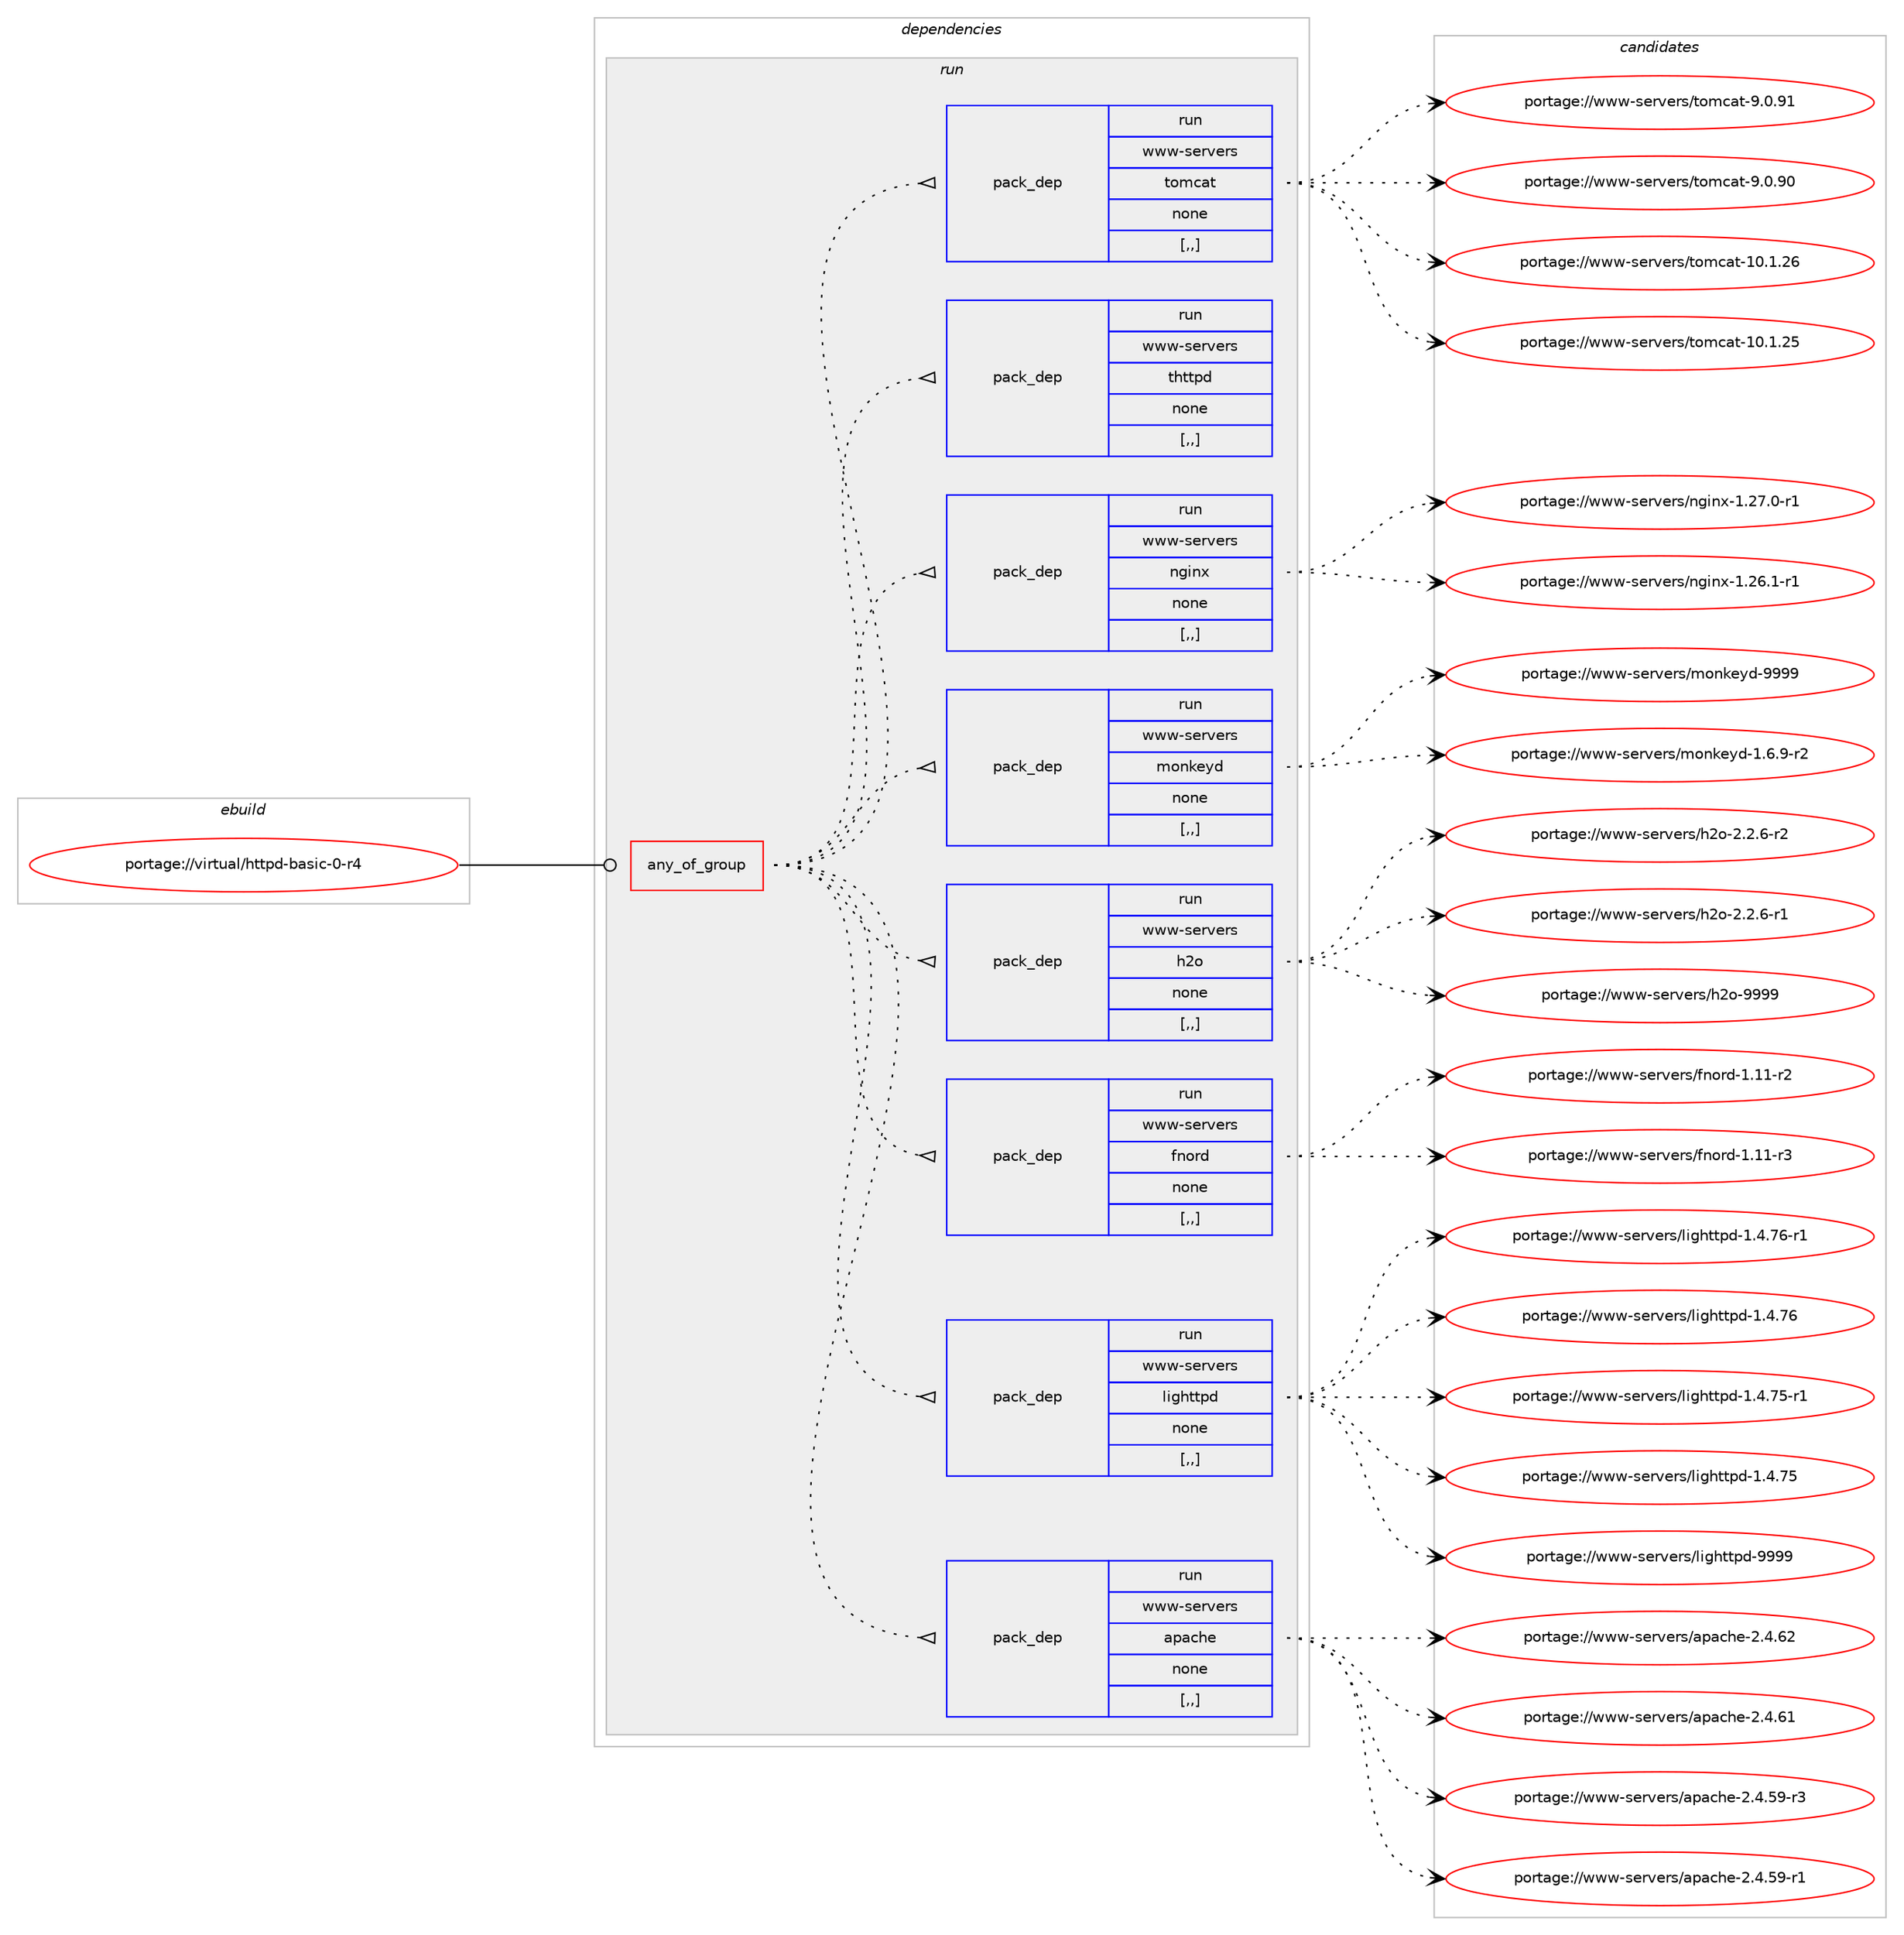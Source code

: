 digraph prolog {

# *************
# Graph options
# *************

newrank=true;
concentrate=true;
compound=true;
graph [rankdir=LR,fontname=Helvetica,fontsize=10,ranksep=1.5];#, ranksep=2.5, nodesep=0.2];
edge  [arrowhead=vee];
node  [fontname=Helvetica,fontsize=10];

# **********
# The ebuild
# **********

subgraph cluster_leftcol {
color=gray;
label=<<i>ebuild</i>>;
id [label="portage://virtual/httpd-basic-0-r4", color=red, width=4, href="../virtual/httpd-basic-0-r4.svg"];
}

# ****************
# The dependencies
# ****************

subgraph cluster_midcol {
color=gray;
label=<<i>dependencies</i>>;
subgraph cluster_compile {
fillcolor="#eeeeee";
style=filled;
label=<<i>compile</i>>;
}
subgraph cluster_compileandrun {
fillcolor="#eeeeee";
style=filled;
label=<<i>compile and run</i>>;
}
subgraph cluster_run {
fillcolor="#eeeeee";
style=filled;
label=<<i>run</i>>;
subgraph any2829 {
dependency444230 [label=<<TABLE BORDER="0" CELLBORDER="1" CELLSPACING="0" CELLPADDING="4"><TR><TD CELLPADDING="10">any_of_group</TD></TR></TABLE>>, shape=none, color=red];subgraph pack322542 {
dependency444231 [label=<<TABLE BORDER="0" CELLBORDER="1" CELLSPACING="0" CELLPADDING="4" WIDTH="220"><TR><TD ROWSPAN="6" CELLPADDING="30">pack_dep</TD></TR><TR><TD WIDTH="110">run</TD></TR><TR><TD>www-servers</TD></TR><TR><TD>apache</TD></TR><TR><TD>none</TD></TR><TR><TD>[,,]</TD></TR></TABLE>>, shape=none, color=blue];
}
dependency444230:e -> dependency444231:w [weight=20,style="dotted",arrowhead="oinv"];
subgraph pack322543 {
dependency444232 [label=<<TABLE BORDER="0" CELLBORDER="1" CELLSPACING="0" CELLPADDING="4" WIDTH="220"><TR><TD ROWSPAN="6" CELLPADDING="30">pack_dep</TD></TR><TR><TD WIDTH="110">run</TD></TR><TR><TD>www-servers</TD></TR><TR><TD>lighttpd</TD></TR><TR><TD>none</TD></TR><TR><TD>[,,]</TD></TR></TABLE>>, shape=none, color=blue];
}
dependency444230:e -> dependency444232:w [weight=20,style="dotted",arrowhead="oinv"];
subgraph pack322544 {
dependency444233 [label=<<TABLE BORDER="0" CELLBORDER="1" CELLSPACING="0" CELLPADDING="4" WIDTH="220"><TR><TD ROWSPAN="6" CELLPADDING="30">pack_dep</TD></TR><TR><TD WIDTH="110">run</TD></TR><TR><TD>www-servers</TD></TR><TR><TD>fnord</TD></TR><TR><TD>none</TD></TR><TR><TD>[,,]</TD></TR></TABLE>>, shape=none, color=blue];
}
dependency444230:e -> dependency444233:w [weight=20,style="dotted",arrowhead="oinv"];
subgraph pack322545 {
dependency444234 [label=<<TABLE BORDER="0" CELLBORDER="1" CELLSPACING="0" CELLPADDING="4" WIDTH="220"><TR><TD ROWSPAN="6" CELLPADDING="30">pack_dep</TD></TR><TR><TD WIDTH="110">run</TD></TR><TR><TD>www-servers</TD></TR><TR><TD>h2o</TD></TR><TR><TD>none</TD></TR><TR><TD>[,,]</TD></TR></TABLE>>, shape=none, color=blue];
}
dependency444230:e -> dependency444234:w [weight=20,style="dotted",arrowhead="oinv"];
subgraph pack322546 {
dependency444235 [label=<<TABLE BORDER="0" CELLBORDER="1" CELLSPACING="0" CELLPADDING="4" WIDTH="220"><TR><TD ROWSPAN="6" CELLPADDING="30">pack_dep</TD></TR><TR><TD WIDTH="110">run</TD></TR><TR><TD>www-servers</TD></TR><TR><TD>monkeyd</TD></TR><TR><TD>none</TD></TR><TR><TD>[,,]</TD></TR></TABLE>>, shape=none, color=blue];
}
dependency444230:e -> dependency444235:w [weight=20,style="dotted",arrowhead="oinv"];
subgraph pack322547 {
dependency444236 [label=<<TABLE BORDER="0" CELLBORDER="1" CELLSPACING="0" CELLPADDING="4" WIDTH="220"><TR><TD ROWSPAN="6" CELLPADDING="30">pack_dep</TD></TR><TR><TD WIDTH="110">run</TD></TR><TR><TD>www-servers</TD></TR><TR><TD>nginx</TD></TR><TR><TD>none</TD></TR><TR><TD>[,,]</TD></TR></TABLE>>, shape=none, color=blue];
}
dependency444230:e -> dependency444236:w [weight=20,style="dotted",arrowhead="oinv"];
subgraph pack322548 {
dependency444237 [label=<<TABLE BORDER="0" CELLBORDER="1" CELLSPACING="0" CELLPADDING="4" WIDTH="220"><TR><TD ROWSPAN="6" CELLPADDING="30">pack_dep</TD></TR><TR><TD WIDTH="110">run</TD></TR><TR><TD>www-servers</TD></TR><TR><TD>thttpd</TD></TR><TR><TD>none</TD></TR><TR><TD>[,,]</TD></TR></TABLE>>, shape=none, color=blue];
}
dependency444230:e -> dependency444237:w [weight=20,style="dotted",arrowhead="oinv"];
subgraph pack322549 {
dependency444238 [label=<<TABLE BORDER="0" CELLBORDER="1" CELLSPACING="0" CELLPADDING="4" WIDTH="220"><TR><TD ROWSPAN="6" CELLPADDING="30">pack_dep</TD></TR><TR><TD WIDTH="110">run</TD></TR><TR><TD>www-servers</TD></TR><TR><TD>tomcat</TD></TR><TR><TD>none</TD></TR><TR><TD>[,,]</TD></TR></TABLE>>, shape=none, color=blue];
}
dependency444230:e -> dependency444238:w [weight=20,style="dotted",arrowhead="oinv"];
}
id:e -> dependency444230:w [weight=20,style="solid",arrowhead="odot"];
}
}

# **************
# The candidates
# **************

subgraph cluster_choices {
rank=same;
color=gray;
label=<<i>candidates</i>>;

subgraph choice322542 {
color=black;
nodesep=1;
choice119119119451151011141181011141154797112979910410145504652465450 [label="portage://www-servers/apache-2.4.62", color=red, width=4,href="../www-servers/apache-2.4.62.svg"];
choice119119119451151011141181011141154797112979910410145504652465449 [label="portage://www-servers/apache-2.4.61", color=red, width=4,href="../www-servers/apache-2.4.61.svg"];
choice1191191194511510111411810111411547971129799104101455046524653574511451 [label="portage://www-servers/apache-2.4.59-r3", color=red, width=4,href="../www-servers/apache-2.4.59-r3.svg"];
choice1191191194511510111411810111411547971129799104101455046524653574511449 [label="portage://www-servers/apache-2.4.59-r1", color=red, width=4,href="../www-servers/apache-2.4.59-r1.svg"];
dependency444231:e -> choice119119119451151011141181011141154797112979910410145504652465450:w [style=dotted,weight="100"];
dependency444231:e -> choice119119119451151011141181011141154797112979910410145504652465449:w [style=dotted,weight="100"];
dependency444231:e -> choice1191191194511510111411810111411547971129799104101455046524653574511451:w [style=dotted,weight="100"];
dependency444231:e -> choice1191191194511510111411810111411547971129799104101455046524653574511449:w [style=dotted,weight="100"];
}
subgraph choice322543 {
color=black;
nodesep=1;
choice11911911945115101114118101114115471081051031041161161121004557575757 [label="portage://www-servers/lighttpd-9999", color=red, width=4,href="../www-servers/lighttpd-9999.svg"];
choice1191191194511510111411810111411547108105103104116116112100454946524655544511449 [label="portage://www-servers/lighttpd-1.4.76-r1", color=red, width=4,href="../www-servers/lighttpd-1.4.76-r1.svg"];
choice119119119451151011141181011141154710810510310411611611210045494652465554 [label="portage://www-servers/lighttpd-1.4.76", color=red, width=4,href="../www-servers/lighttpd-1.4.76.svg"];
choice1191191194511510111411810111411547108105103104116116112100454946524655534511449 [label="portage://www-servers/lighttpd-1.4.75-r1", color=red, width=4,href="../www-servers/lighttpd-1.4.75-r1.svg"];
choice119119119451151011141181011141154710810510310411611611210045494652465553 [label="portage://www-servers/lighttpd-1.4.75", color=red, width=4,href="../www-servers/lighttpd-1.4.75.svg"];
dependency444232:e -> choice11911911945115101114118101114115471081051031041161161121004557575757:w [style=dotted,weight="100"];
dependency444232:e -> choice1191191194511510111411810111411547108105103104116116112100454946524655544511449:w [style=dotted,weight="100"];
dependency444232:e -> choice119119119451151011141181011141154710810510310411611611210045494652465554:w [style=dotted,weight="100"];
dependency444232:e -> choice1191191194511510111411810111411547108105103104116116112100454946524655534511449:w [style=dotted,weight="100"];
dependency444232:e -> choice119119119451151011141181011141154710810510310411611611210045494652465553:w [style=dotted,weight="100"];
}
subgraph choice322544 {
color=black;
nodesep=1;
choice119119119451151011141181011141154710211011111410045494649494511451 [label="portage://www-servers/fnord-1.11-r3", color=red, width=4,href="../www-servers/fnord-1.11-r3.svg"];
choice119119119451151011141181011141154710211011111410045494649494511450 [label="portage://www-servers/fnord-1.11-r2", color=red, width=4,href="../www-servers/fnord-1.11-r2.svg"];
dependency444233:e -> choice119119119451151011141181011141154710211011111410045494649494511451:w [style=dotted,weight="100"];
dependency444233:e -> choice119119119451151011141181011141154710211011111410045494649494511450:w [style=dotted,weight="100"];
}
subgraph choice322545 {
color=black;
nodesep=1;
choice1191191194511510111411810111411547104501114557575757 [label="portage://www-servers/h2o-9999", color=red, width=4,href="../www-servers/h2o-9999.svg"];
choice1191191194511510111411810111411547104501114550465046544511450 [label="portage://www-servers/h2o-2.2.6-r2", color=red, width=4,href="../www-servers/h2o-2.2.6-r2.svg"];
choice1191191194511510111411810111411547104501114550465046544511449 [label="portage://www-servers/h2o-2.2.6-r1", color=red, width=4,href="../www-servers/h2o-2.2.6-r1.svg"];
dependency444234:e -> choice1191191194511510111411810111411547104501114557575757:w [style=dotted,weight="100"];
dependency444234:e -> choice1191191194511510111411810111411547104501114550465046544511450:w [style=dotted,weight="100"];
dependency444234:e -> choice1191191194511510111411810111411547104501114550465046544511449:w [style=dotted,weight="100"];
}
subgraph choice322546 {
color=black;
nodesep=1;
choice11911911945115101114118101114115471091111101071011211004557575757 [label="portage://www-servers/monkeyd-9999", color=red, width=4,href="../www-servers/monkeyd-9999.svg"];
choice11911911945115101114118101114115471091111101071011211004549465446574511450 [label="portage://www-servers/monkeyd-1.6.9-r2", color=red, width=4,href="../www-servers/monkeyd-1.6.9-r2.svg"];
dependency444235:e -> choice11911911945115101114118101114115471091111101071011211004557575757:w [style=dotted,weight="100"];
dependency444235:e -> choice11911911945115101114118101114115471091111101071011211004549465446574511450:w [style=dotted,weight="100"];
}
subgraph choice322547 {
color=black;
nodesep=1;
choice1191191194511510111411810111411547110103105110120454946505546484511449 [label="portage://www-servers/nginx-1.27.0-r1", color=red, width=4,href="../www-servers/nginx-1.27.0-r1.svg"];
choice1191191194511510111411810111411547110103105110120454946505446494511449 [label="portage://www-servers/nginx-1.26.1-r1", color=red, width=4,href="../www-servers/nginx-1.26.1-r1.svg"];
dependency444236:e -> choice1191191194511510111411810111411547110103105110120454946505546484511449:w [style=dotted,weight="100"];
dependency444236:e -> choice1191191194511510111411810111411547110103105110120454946505446494511449:w [style=dotted,weight="100"];
}
subgraph choice322548 {
color=black;
nodesep=1;
}
subgraph choice322549 {
color=black;
nodesep=1;
choice119119119451151011141181011141154711611110999971164549484649465054 [label="portage://www-servers/tomcat-10.1.26", color=red, width=4,href="../www-servers/tomcat-10.1.26.svg"];
choice119119119451151011141181011141154711611110999971164549484649465053 [label="portage://www-servers/tomcat-10.1.25", color=red, width=4,href="../www-servers/tomcat-10.1.25.svg"];
choice1191191194511510111411810111411547116111109999711645574648465749 [label="portage://www-servers/tomcat-9.0.91", color=red, width=4,href="../www-servers/tomcat-9.0.91.svg"];
choice1191191194511510111411810111411547116111109999711645574648465748 [label="portage://www-servers/tomcat-9.0.90", color=red, width=4,href="../www-servers/tomcat-9.0.90.svg"];
dependency444238:e -> choice119119119451151011141181011141154711611110999971164549484649465054:w [style=dotted,weight="100"];
dependency444238:e -> choice119119119451151011141181011141154711611110999971164549484649465053:w [style=dotted,weight="100"];
dependency444238:e -> choice1191191194511510111411810111411547116111109999711645574648465749:w [style=dotted,weight="100"];
dependency444238:e -> choice1191191194511510111411810111411547116111109999711645574648465748:w [style=dotted,weight="100"];
}
}

}
